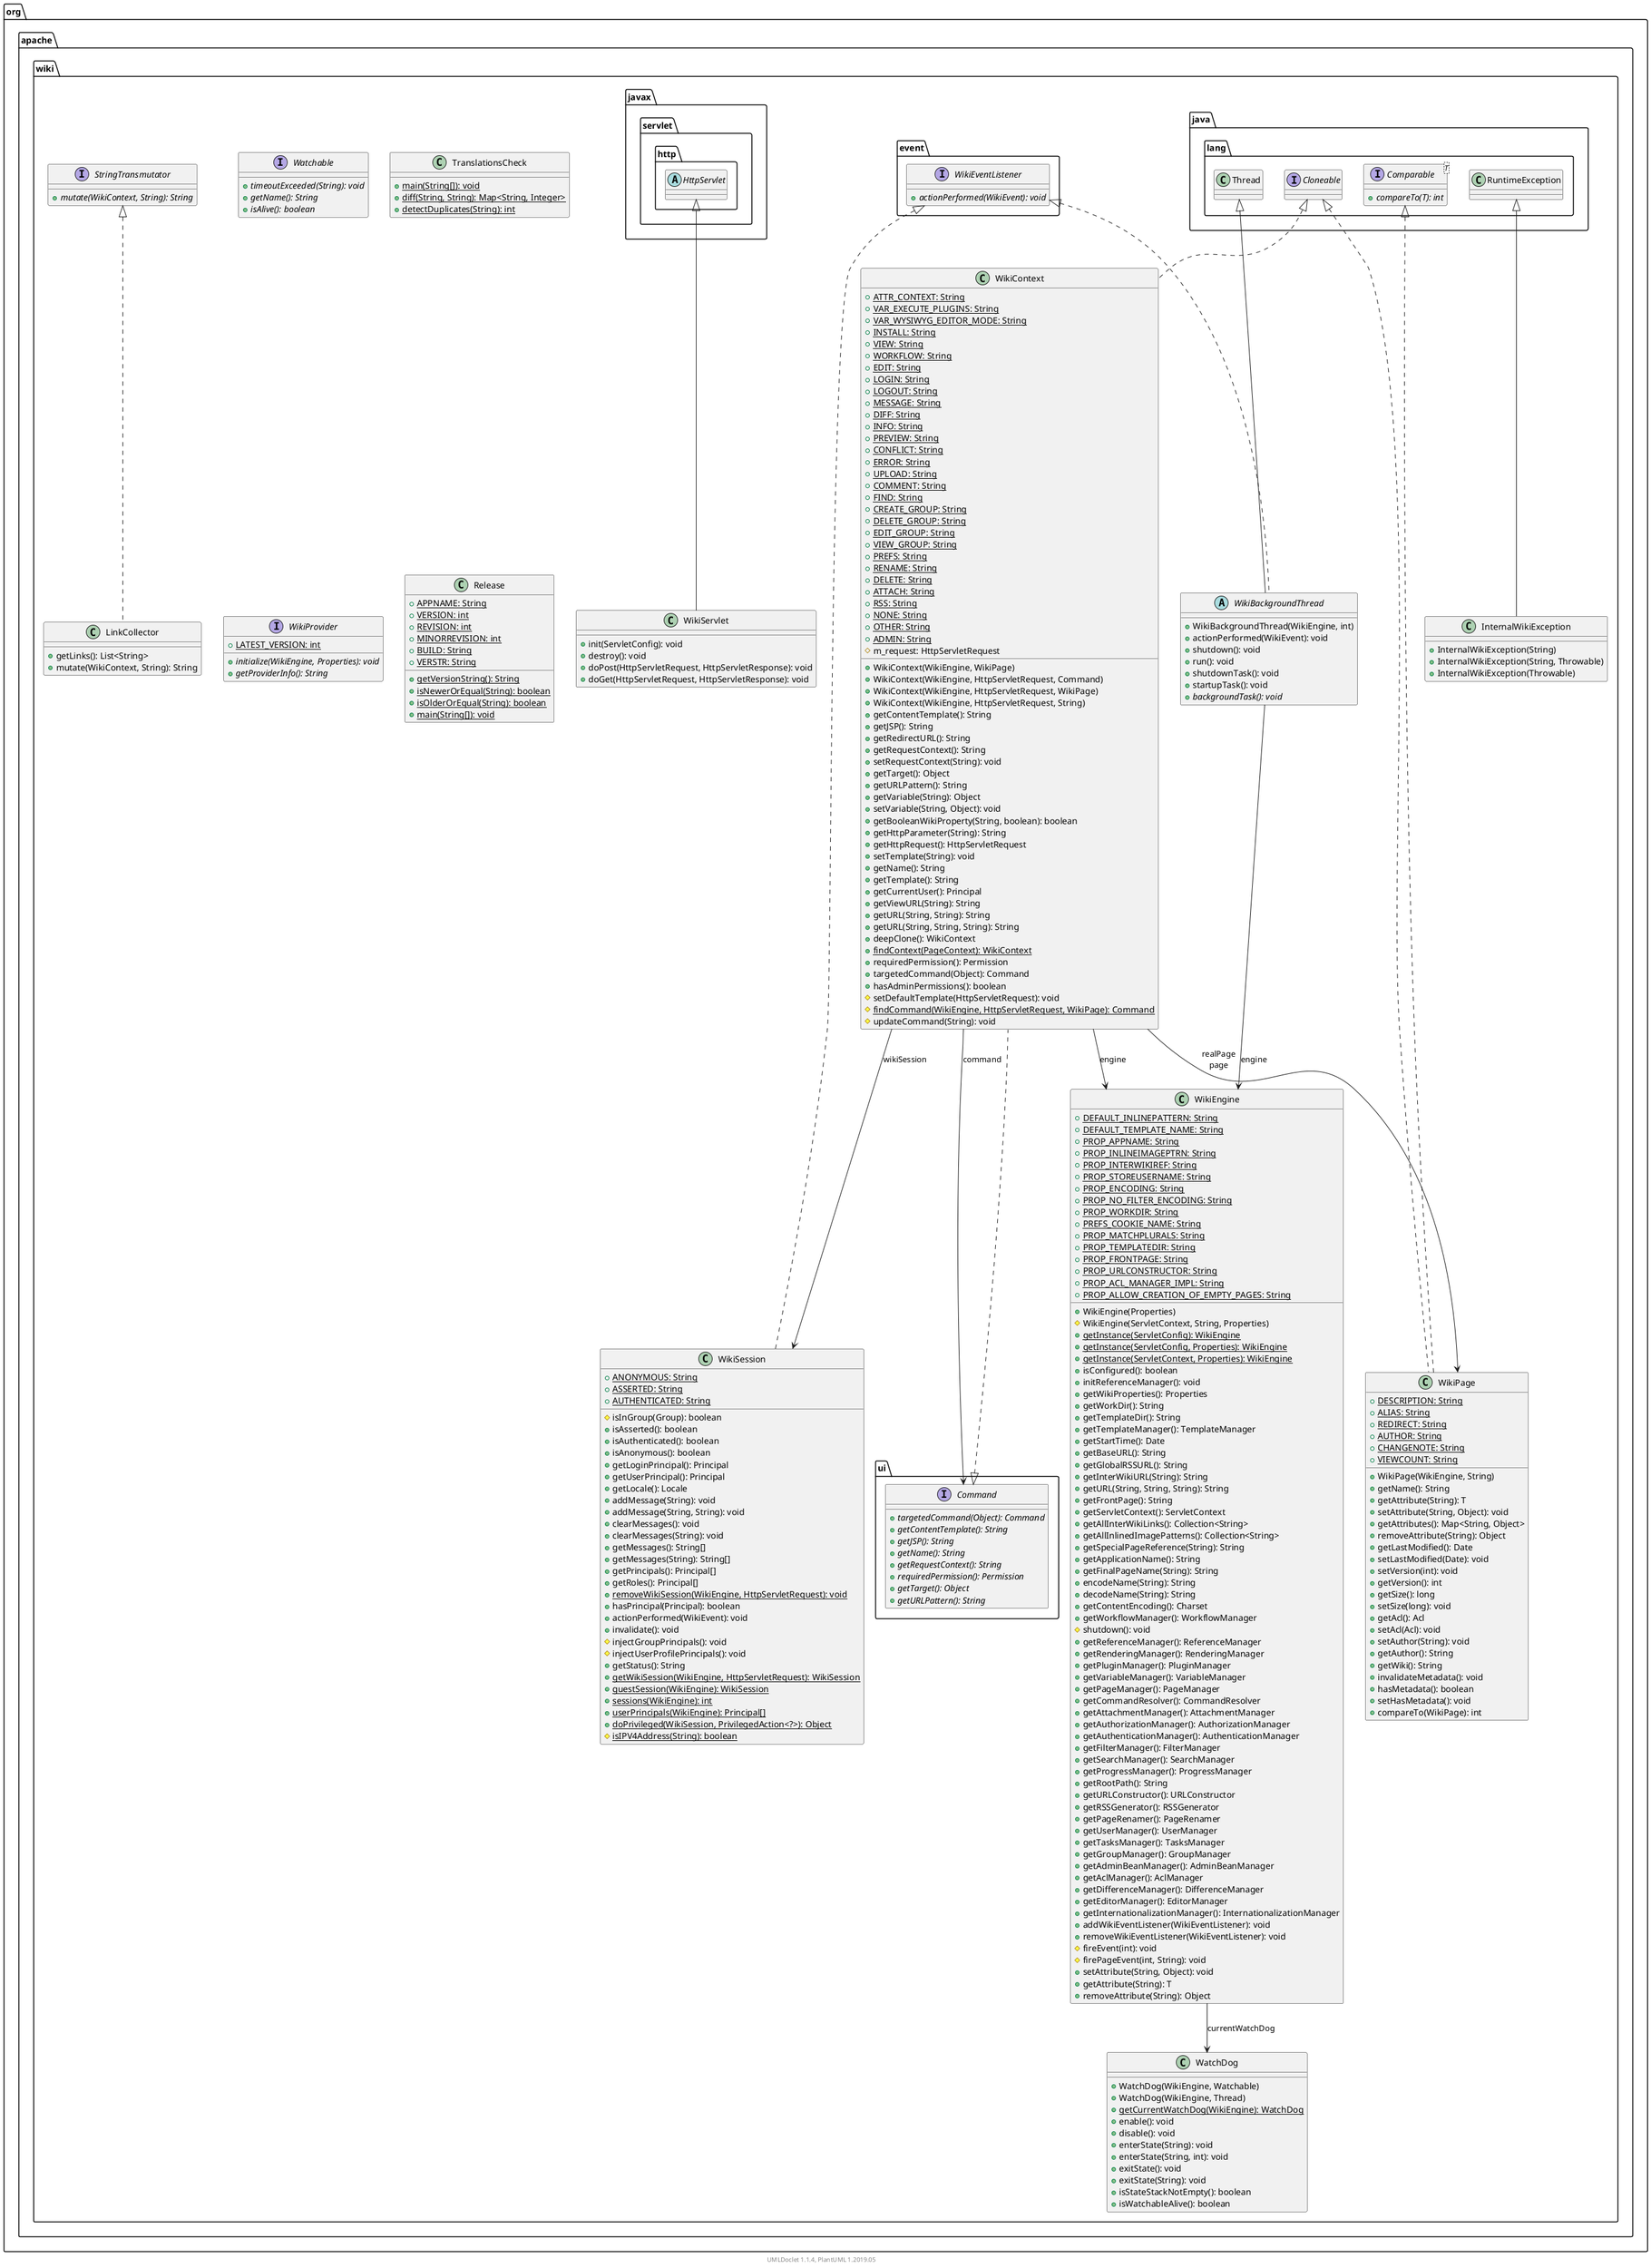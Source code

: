 @startuml

    namespace org.apache.wiki {

        interface Watchable [[Watchable.html]] {
            {abstract} +timeoutExceeded(String): void
            {abstract} +getName(): String
            {abstract} +isAlive(): boolean
        }

        class TranslationsCheck [[TranslationsCheck.html]] {
            {static} +main(String[]): void
            {static} +diff(String, String): Map<String, Integer>
            {static} +detectDuplicates(String): int
        }

        class WikiContext [[WikiContext.html]] {
            {static} +ATTR_CONTEXT: String
            {static} +VAR_EXECUTE_PLUGINS: String
            {static} +VAR_WYSIWYG_EDITOR_MODE: String
            {static} +INSTALL: String
            {static} +VIEW: String
            {static} +WORKFLOW: String
            {static} +EDIT: String
            {static} +LOGIN: String
            {static} +LOGOUT: String
            {static} +MESSAGE: String
            {static} +DIFF: String
            {static} +INFO: String
            {static} +PREVIEW: String
            {static} +CONFLICT: String
            {static} +ERROR: String
            {static} +UPLOAD: String
            {static} +COMMENT: String
            {static} +FIND: String
            {static} +CREATE_GROUP: String
            {static} +DELETE_GROUP: String
            {static} +EDIT_GROUP: String
            {static} +VIEW_GROUP: String
            {static} +PREFS: String
            {static} +RENAME: String
            {static} +DELETE: String
            {static} +ATTACH: String
            {static} +RSS: String
            {static} +NONE: String
            {static} +OTHER: String
            {static} +ADMIN: String
            #m_request: HttpServletRequest
            +WikiContext(WikiEngine, WikiPage)
            +WikiContext(WikiEngine, HttpServletRequest, Command)
            +WikiContext(WikiEngine, HttpServletRequest, WikiPage)
            +WikiContext(WikiEngine, HttpServletRequest, String)
            +getContentTemplate(): String
            +getJSP(): String
            +getRedirectURL(): String
            +getRequestContext(): String
            +setRequestContext(String): void
            +getTarget(): Object
            +getURLPattern(): String
            +getVariable(String): Object
            +setVariable(String, Object): void
            +getBooleanWikiProperty(String, boolean): boolean
            +getHttpParameter(String): String
            +getHttpRequest(): HttpServletRequest
            +setTemplate(String): void
            +getName(): String
            +getTemplate(): String
            +getCurrentUser(): Principal
            +getViewURL(String): String
            +getURL(String, String): String
            +getURL(String, String, String): String
            +deepClone(): WikiContext
            {static} +findContext(PageContext): WikiContext
            +requiredPermission(): Permission
            +targetedCommand(Object): Command
            +hasAdminPermissions(): boolean
            #setDefaultTemplate(HttpServletRequest): void
            {static} #findCommand(WikiEngine, HttpServletRequest, WikiPage): Command
            #updateCommand(String): void
        }

        class WikiPage [[WikiPage.html]] {
            {static} +DESCRIPTION: String
            {static} +ALIAS: String
            {static} +REDIRECT: String
            {static} +AUTHOR: String
            {static} +CHANGENOTE: String
            {static} +VIEWCOUNT: String
            +WikiPage(WikiEngine, String)
            +getName(): String
            +getAttribute(String): T
            +setAttribute(String, Object): void
            +getAttributes(): Map<String, Object>
            +removeAttribute(String): Object
            +getLastModified(): Date
            +setLastModified(Date): void
            +setVersion(int): void
            +getVersion(): int
            +getSize(): long
            +setSize(long): void
            +getAcl(): Acl
            +setAcl(Acl): void
            +setAuthor(String): void
            +getAuthor(): String
            +getWiki(): String
            +invalidateMetadata(): void
            +hasMetadata(): boolean
            +setHasMetadata(): void
            +compareTo(WikiPage): int
        }

        abstract class WikiBackgroundThread [[WikiBackgroundThread.html]] {
            +WikiBackgroundThread(WikiEngine, int)
            +actionPerformed(WikiEvent): void
            +shutdown(): void
            +run(): void
            +shutdownTask(): void
            +startupTask(): void
            {abstract} +backgroundTask(): void
        }

        interface WikiProvider [[WikiProvider.html]] {
            {static} +LATEST_VERSION: int
            {abstract} +initialize(WikiEngine, Properties): void
            {abstract} +getProviderInfo(): String
        }

        class WatchDog [[WatchDog.html]] {
            +WatchDog(WikiEngine, Watchable)
            +WatchDog(WikiEngine, Thread)
            {static} +getCurrentWatchDog(WikiEngine): WatchDog
            +enable(): void
            +disable(): void
            +enterState(String): void
            +enterState(String, int): void
            +exitState(): void
            +exitState(String): void
            +isStateStackNotEmpty(): boolean
            +isWatchableAlive(): boolean
        }

        class Release [[Release.html]] {
            {static} +APPNAME: String
            {static} +VERSION: int
            {static} +REVISION: int
            {static} +MINORREVISION: int
            {static} +BUILD: String
            {static} +VERSTR: String
            {static} +getVersionString(): String
            {static} +isNewerOrEqual(String): boolean
            {static} +isOlderOrEqual(String): boolean
            {static} +main(String[]): void
        }

        class WikiServlet [[WikiServlet.html]] {
            +init(ServletConfig): void
            +destroy(): void
            +doPost(HttpServletRequest, HttpServletResponse): void
            +doGet(HttpServletRequest, HttpServletResponse): void
        }

        class LinkCollector [[LinkCollector.html]] {
            +getLinks(): List<String>
            +mutate(WikiContext, String): String
        }

        interface StringTransmutator [[StringTransmutator.html]] {
            {abstract} +mutate(WikiContext, String): String
        }

        class WikiEngine [[WikiEngine.html]] {
            {static} +DEFAULT_INLINEPATTERN: String
            {static} +DEFAULT_TEMPLATE_NAME: String
            {static} +PROP_APPNAME: String
            {static} +PROP_INLINEIMAGEPTRN: String
            {static} +PROP_INTERWIKIREF: String
            {static} +PROP_STOREUSERNAME: String
            {static} +PROP_ENCODING: String
            {static} +PROP_NO_FILTER_ENCODING: String
            {static} +PROP_WORKDIR: String
            {static} +PREFS_COOKIE_NAME: String
            {static} +PROP_MATCHPLURALS: String
            {static} +PROP_TEMPLATEDIR: String
            {static} +PROP_FRONTPAGE: String
            {static} +PROP_URLCONSTRUCTOR: String
            {static} +PROP_ACL_MANAGER_IMPL: String
            {static} +PROP_ALLOW_CREATION_OF_EMPTY_PAGES: String
            +WikiEngine(Properties)
            #WikiEngine(ServletContext, String, Properties)
            {static} +getInstance(ServletConfig): WikiEngine
            {static} +getInstance(ServletConfig, Properties): WikiEngine
            {static} +getInstance(ServletContext, Properties): WikiEngine
            +isConfigured(): boolean
            +initReferenceManager(): void
            +getWikiProperties(): Properties
            +getWorkDir(): String
            +getTemplateDir(): String
            +getTemplateManager(): TemplateManager
            +getStartTime(): Date
            +getBaseURL(): String
            +getGlobalRSSURL(): String
            +getInterWikiURL(String): String
            +getURL(String, String, String): String
            +getFrontPage(): String
            +getServletContext(): ServletContext
            +getAllInterWikiLinks(): Collection<String>
            +getAllInlinedImagePatterns(): Collection<String>
            +getSpecialPageReference(String): String
            +getApplicationName(): String
            +getFinalPageName(String): String
            +encodeName(String): String
            +decodeName(String): String
            +getContentEncoding(): Charset
            +getWorkflowManager(): WorkflowManager
            #shutdown(): void
            +getReferenceManager(): ReferenceManager
            +getRenderingManager(): RenderingManager
            +getPluginManager(): PluginManager
            +getVariableManager(): VariableManager
            +getPageManager(): PageManager
            +getCommandResolver(): CommandResolver
            +getAttachmentManager(): AttachmentManager
            +getAuthorizationManager(): AuthorizationManager
            +getAuthenticationManager(): AuthenticationManager
            +getFilterManager(): FilterManager
            +getSearchManager(): SearchManager
            +getProgressManager(): ProgressManager
            +getRootPath(): String
            +getURLConstructor(): URLConstructor
            +getRSSGenerator(): RSSGenerator
            +getPageRenamer(): PageRenamer
            +getUserManager(): UserManager
            +getTasksManager(): TasksManager
            +getGroupManager(): GroupManager
            +getAdminBeanManager(): AdminBeanManager
            +getAclManager(): AclManager
            +getDifferenceManager(): DifferenceManager
            +getEditorManager(): EditorManager
            +getInternationalizationManager(): InternationalizationManager
            +addWikiEventListener(WikiEventListener): void
            +removeWikiEventListener(WikiEventListener): void
            #fireEvent(int): void
            #firePageEvent(int, String): void
            +setAttribute(String, Object): void
            +getAttribute(String): T
            +removeAttribute(String): Object
        }

        class WikiSession [[WikiSession.html]] {
            {static} +ANONYMOUS: String
            {static} +ASSERTED: String
            {static} +AUTHENTICATED: String
            #isInGroup(Group): boolean
            +isAsserted(): boolean
            +isAuthenticated(): boolean
            +isAnonymous(): boolean
            +getLoginPrincipal(): Principal
            +getUserPrincipal(): Principal
            +getLocale(): Locale
            +addMessage(String): void
            +addMessage(String, String): void
            +clearMessages(): void
            +clearMessages(String): void
            +getMessages(): String[]
            +getMessages(String): String[]
            +getPrincipals(): Principal[]
            +getRoles(): Principal[]
            {static} +removeWikiSession(WikiEngine, HttpServletRequest): void
            +hasPrincipal(Principal): boolean
            +actionPerformed(WikiEvent): void
            +invalidate(): void
            #injectGroupPrincipals(): void
            #injectUserProfilePrincipals(): void
            +getStatus(): String
            {static} +getWikiSession(WikiEngine, HttpServletRequest): WikiSession
            {static} +guestSession(WikiEngine): WikiSession
            {static} +sessions(WikiEngine): int
            {static} +userPrincipals(WikiEngine): Principal[]
            {static} +doPrivileged(WikiSession, PrivilegedAction<?>): Object
            {static} #isIPV4Address(String): boolean
        }

        class InternalWikiException [[InternalWikiException.html]] {
            +InternalWikiException(String)
            +InternalWikiException(String, Throwable)
            +InternalWikiException(Throwable)
        }

        interface java.lang.Cloneable
        java.lang.Cloneable <|.. WikiContext

        interface org.apache.wiki.ui.Command {
            {abstract} +targetedCommand(Object): Command
            {abstract} +getContentTemplate(): String
            {abstract} +getJSP(): String
            {abstract} +getName(): String
            {abstract} +getRequestContext(): String
            {abstract} +requiredPermission(): Permission
            {abstract} +getTarget(): Object
            {abstract} +getURLPattern(): String
        }
        org.apache.wiki.ui.Command <|.. WikiContext

        java.lang.Cloneable <|.. WikiPage

        interface java.lang.Comparable<T> {
            {abstract} +compareTo(T): int
        }
        java.lang.Comparable <|.. WikiPage

        class java.lang.Thread
        java.lang.Thread <|-- WikiBackgroundThread

        interface org.apache.wiki.event.WikiEventListener {
            {abstract} +actionPerformed(WikiEvent): void
        }
        org.apache.wiki.event.WikiEventListener <|.. WikiBackgroundThread

        abstract class javax.servlet.http.HttpServlet
        javax.servlet.http.HttpServlet <|-- WikiServlet

        StringTransmutator <|.. LinkCollector

        org.apache.wiki.event.WikiEventListener <|.. WikiSession

        class java.lang.RuntimeException
        java.lang.RuntimeException <|-- InternalWikiException

        WikiContext --> WikiPage: realPage\npage

        WikiContext --> WikiEngine: engine

        WikiContext --> org.apache.wiki.ui.Command: command

        WikiContext --> WikiSession: wikiSession

        WikiBackgroundThread --> WikiEngine: engine

        WikiEngine --> WatchDog: currentWatchDog

    }


    center footer UMLDoclet 1.1.4, PlantUML 1.2019.05
@enduml
